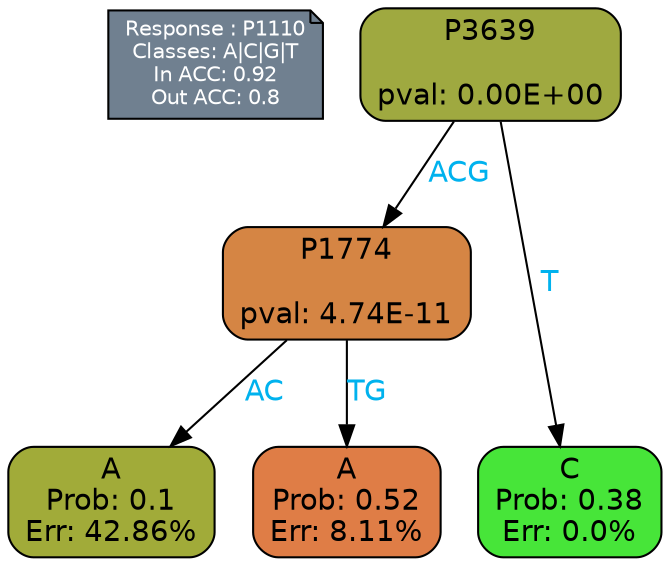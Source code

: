 digraph Tree {
node [shape=box, style="filled, rounded", color="black", fontname=helvetica] ;
graph [ranksep=equally, splines=polylines, bgcolor=transparent, dpi=600] ;
edge [fontname=helvetica] ;
LEGEND [label="Response : P1110
Classes: A|C|G|T
In ACC: 0.92
Out ACC: 0.8
",shape=note,align=left,style=filled,fillcolor="slategray",fontcolor="white",fontsize=10];1 [label="P3639

pval: 0.00E+00", fillcolor="#9fa940"] ;
2 [label="P1774

pval: 4.74E-11", fillcolor="#d58544"] ;
3 [label="A
Prob: 0.1
Err: 42.86%", fillcolor="#a1ab39"] ;
4 [label="A
Prob: 0.52
Err: 8.11%", fillcolor="#df7d46"] ;
5 [label="C
Prob: 0.38
Err: 0.0%", fillcolor="#47e539"] ;
1 -> 2 [label="ACG",fontcolor=deepskyblue2] ;
1 -> 5 [label="T",fontcolor=deepskyblue2] ;
2 -> 3 [label="AC",fontcolor=deepskyblue2] ;
2 -> 4 [label="TG",fontcolor=deepskyblue2] ;
{rank = same; 3;4;5;}{rank = same; LEGEND;1;}}